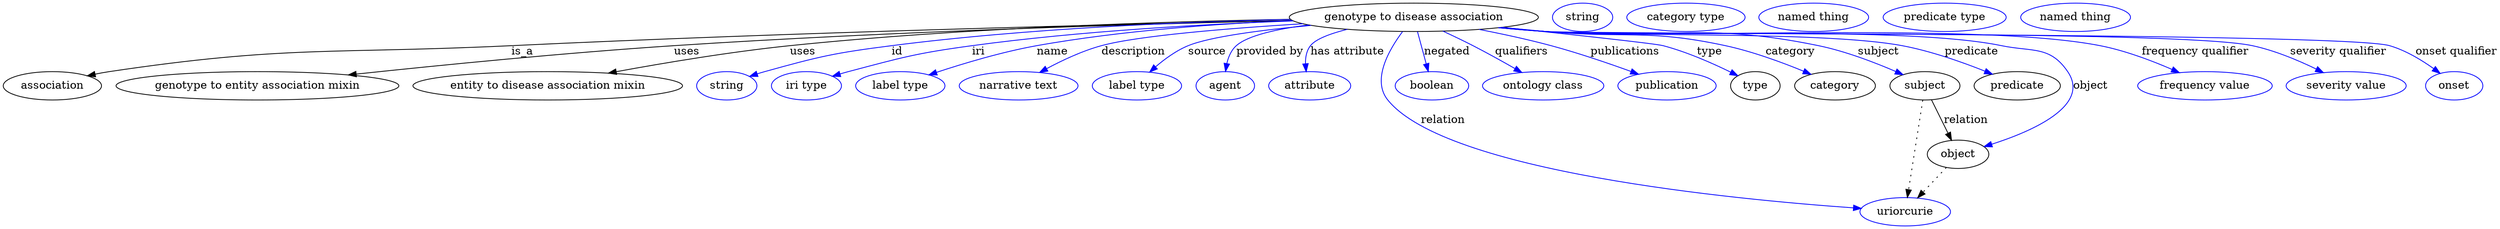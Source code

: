 digraph {
	graph [bb="0,0,2580,283"];
	node [label="\N"];
	"genotype to disease association"	[height=0.5,
		label="genotype to disease association",
		pos="1445,265",
		width=3.3761];
	association	[height=0.5,
		pos="50.046,178",
		width=1.3902];
	"genotype to disease association" -> association	[label=is_a,
		lp="516.05,221.5",
		pos="e,85.971,190.57 1325.9,261.32 1147.3,256.9 799.89,246.77 505.05,229 328.76,218.38 282.74,227.94 109.05,196 104.68,195.2 100.18,194.21 \
95.693,193.11"];
	"genotype to entity association mixin"	[height=0.5,
		pos="258.05,178",
		width=3.8816];
	"genotype to disease association" -> "genotype to entity association mixin"	[label=uses,
		lp="695.05,221.5",
		pos="e,349.47,191.66 1326.1,261.16 1176,256.97 910.07,247.54 683.05,229 572.11,219.94 445.46,204.36 359.48,192.99"];
	"entity to disease association mixin"	[height=0.5,
		pos="548.05,178",
		width=3.683];
	"genotype to disease association" -> "entity to disease association mixin"	[label=uses,
		lp="814.05,221.5",
		pos="e,610.8,193.9 1324.6,262.47 1195.1,259.65 983.28,251.66 802.05,229 740.38,221.29 671.22,207.32 620.66,196.1"];
	id	[color=blue,
		height=0.5,
		label=string,
		pos="729.05,178",
		width=0.84854];
	"genotype to disease association" -> id	[color=blue,
		label=id,
		lp="910.55,221.5",
		pos="e,752.49,189.72 1324.8,262.16 1215,259.08 1048.3,250.85 905.05,229 843.56,219.62 828.09,215.56 769.05,196 766.66,195.21 764.23,194.34 \
761.79,193.42",
		style=solid];
	iri	[color=blue,
		height=0.5,
		label="iri type",
		pos="814.05,178",
		width=1.011];
	"genotype to disease association" -> iri	[color=blue,
		label=iri,
		lp="995.55,221.5",
		pos="e,842.11,189.89 1327.2,260.58 1234.7,256.54 1103,247.81 989.05,229 930.66,219.37 916.54,213.61 860.05,196 857.3,195.14 854.48,194.22 \
851.65,193.26",
		style=solid];
	name	[color=blue,
		height=0.5,
		label="label type",
		pos="914.05,178",
		width=1.2638];
	"genotype to disease association" -> name	[color=blue,
		label=name,
		lp="1073.5,221.5",
		pos="e,943.77,191.72 1326.6,260.77 1249.4,256.83 1146.9,248.15 1058,229 1021.7,221.17 981.91,206.89 953.37,195.58",
		style=solid];
	description	[color=blue,
		height=0.5,
		label="narrative text",
		pos="1035,178",
		width=1.6068];
	"genotype to disease association" -> description	[color=blue,
		label=description,
		lp="1157.5,221.5",
		pos="e,1057.7,194.6 1325.4,261.76 1264.8,257.91 1190.8,248.97 1127,229 1105.6,222.29 1083.5,210.42 1066.3,199.93",
		style=solid];
	source	[color=blue,
		height=0.5,
		label="label type",
		pos="1156,178",
		width=1.2638];
	"genotype to disease association" -> source	[color=blue,
		label=source,
		lp="1232,221.5",
		pos="e,1170.1,195.22 1329.8,259.29 1291.6,254.44 1249.8,245.43 1214,229 1200.4,222.72 1187.5,212.22 1177.3,202.46",
		style=solid];
	"provided by"	[color=blue,
		height=0.5,
		label=agent,
		pos="1249,178",
		width=0.83048];
	"genotype to disease association" -> "provided by"	[color=blue,
		label="provided by",
		lp="1296,221.5",
		pos="e,1249.4,196.19 1346.7,254.38 1310.9,248.98 1275.9,240.87 1263,229 1256.6,223.1 1253.1,214.52 1251.1,206.13",
		style=solid];
	"has attribute"	[color=blue,
		height=0.5,
		label=attribute,
		pos="1337,178",
		width=1.1193];
	"genotype to disease association" -> "has attribute"	[color=blue,
		label="has attribute",
		lp="1371.5,221.5",
		pos="e,1332.7,196.35 1366.8,251.19 1355.6,246.04 1345.4,238.9 1338,229 1333.3,222.6 1331.8,214.36 1331.9,206.42",
		style=solid];
	relation	[color=blue,
		height=0.5,
		label=uriorcurie,
		pos="1971,18",
		width=1.2638];
	"genotype to disease association" -> relation	[color=blue,
		label=relation,
		lp="1486,134.5",
		pos="e,1927.6,23.462 1434.1,247.01 1421.4,224.72 1404.3,185.48 1424,160 1484.9,81.491 1791.9,38.947 1917.4,24.605",
		style=solid];
	negated	[color=blue,
		height=0.5,
		label=boolean,
		pos="1471,178",
		width=1.0652];
	"genotype to disease association" -> negated	[color=blue,
		label=negated,
		lp="1481.5,221.5",
		pos="e,1465.9,195.89 1450.3,246.8 1453.9,234.97 1458.8,219.03 1462.9,205.58",
		style=solid];
	qualifiers	[color=blue,
		height=0.5,
		label="ontology class",
		pos="1589,178",
		width=1.7151];
	"genotype to disease association" -> qualifiers	[color=blue,
		label=qualifiers,
		lp="1557.5,221.5",
		pos="e,1564.1,194.54 1474.8,247.47 1485.1,241.7 1496.6,235.13 1507,229 1523,219.63 1540.5,208.99 1555.3,199.94",
		style=solid];
	publications	[color=blue,
		height=0.5,
		label=publication,
		pos="1719,178",
		width=1.3902];
	"genotype to disease association" -> publications	[color=blue,
		label=publications,
		lp="1661.5,221.5",
		pos="e,1687.7,192.11 1510.2,249.69 1534.5,243.89 1562.2,236.74 1587,229 1618.1,219.34 1652.4,206.28 1678.2,195.93",
		style=solid];
	type	[height=0.5,
		pos="1814,178",
		width=0.75];
	"genotype to disease association" -> type	[color=blue,
		label=type,
		lp="1754,221.5",
		pos="e,1793.5,190.09 1532.7,252.47 1602.9,243.15 1690.9,231.23 1699,229 1729.2,220.78 1761.7,206.06 1784.4,194.72",
		style=solid];
	category	[height=0.5,
		pos="1900,178",
		width=1.1374];
	"genotype to disease association" -> category	[color=blue,
		label=category,
		lp="1841.5,221.5",
		pos="e,1873.3,191.77 1531.4,252.25 1545.9,250.4 1560.9,248.58 1575,247 1661.5,237.36 1685.3,248.81 1770,229 1802.8,221.34 1838.4,207.22 \
1864,195.94",
		style=solid];
	subject	[height=0.5,
		pos="1995,178",
		width=0.99297];
	"genotype to disease association" -> subject	[color=blue,
		label=subject,
		lp="1935.5,221.5",
		pos="e,1970.7,191.36 1529.9,252.05 1544.9,250.18 1560.4,248.4 1575,247 1705.4,234.51 1741.3,257.5 1869,229 1901.5,221.76 1936.5,207.29 \
1961.3,195.77",
		style=solid];
	predicate	[height=0.5,
		pos="2092,178",
		width=1.1916];
	"genotype to disease association" -> predicate	[color=blue,
		label=predicate,
		lp="2033,221.5",
		pos="e,2065,192.03 1529.2,251.96 1544.4,250.07 1560.2,248.32 1575,247 1745.2,231.91 1791.7,263.48 1959,229 1992.9,222.02 2029.6,207.67 \
2055.9,196.13",
		style=solid];
	object	[height=0.5,
		pos="2031,91",
		width=0.9027];
	"genotype to disease association" -> object	[color=blue,
		label=object,
		lp="2168,178",
		pos="e,2057.3,101.59 1528.8,251.88 1544.2,249.99 1560.1,248.25 1575,247 1683,237.97 1956.1,251.55 2062,229 2100.5,220.82 2122.1,228.55 \
2144,196 2169.9,157.67 2108.8,123.53 2066.8,105.5",
		style=solid];
	"frequency qualifier"	[color=blue,
		height=0.5,
		label="frequency value",
		pos="2291,178",
		width=1.8776];
	"genotype to disease association" -> "frequency qualifier"	[color=blue,
		label="frequency qualifier",
		lp="2279.5,221.5",
		pos="e,2265.6,194.68 1528.5,251.83 1543.9,249.93 1560,248.21 1575,247 1710.2,236.19 2053.2,260.59 2185,229 2210.3,222.96 2236.7,210.53 \
2256.8,199.58",
		style=solid];
	"severity qualifier"	[color=blue,
		height=0.5,
		label="severity value",
		pos="2436,178",
		width=1.661];
	"genotype to disease association" -> "severity qualifier"	[color=blue,
		label="severity qualifier",
		lp="2422,221.5",
		pos="e,2411.9,194.73 1528.1,251.8 1543.7,249.89 1559.8,248.17 1575,247 1659.3,240.51 2253,249.22 2335,229 2359,223.08 2384,210.83 2403,\
199.94",
		style=solid];
	"onset qualifier"	[color=blue,
		height=0.5,
		label=onset,
		pos="2547,178",
		width=0.81243];
	"genotype to disease association" -> "onset qualifier"	[color=blue,
		label="onset qualifier",
		lp="2541,221.5",
		pos="e,2531.5,193.29 1527.8,251.8 1543.4,249.88 1559.7,248.15 1575,247 1674.5,239.53 2376.9,258.84 2472,229 2491,223.06 2509.5,210.76 \
2523.5,199.84",
		style=solid];
	association_type	[color=blue,
		height=0.5,
		label=string,
		pos="1615,265",
		width=0.84854];
	association_category	[color=blue,
		height=0.5,
		label="category type",
		pos="1722,265",
		width=1.6249];
	subject -> relation	[pos="e,1973.7,36.188 1992.4,159.79 1988.3,132.48 1980.2,78.994 1975.2,46.38",
		style=dotted];
	subject -> object	[label=relation,
		lp="2037,134.5",
		pos="e,2023.9,108.76 2002.2,160.21 2007.2,148.22 2014.2,131.85 2020,118.16"];
	"genotype to disease association_subject"	[color=blue,
		height=0.5,
		label="named thing",
		pos="1854,265",
		width=1.5346];
	"genotype to disease association_predicate"	[color=blue,
		height=0.5,
		label="predicate type",
		pos="1988,265",
		width=1.679];
	object -> relation	[pos="e,1984.7,35.205 2017.7,74.243 2010,65.088 2000.1,53.364 1991.4,43.074",
		style=dotted];
	"genotype to disease association_object"	[color=blue,
		height=0.5,
		label="named thing",
		pos="2122,265",
		width=1.5346];
}
